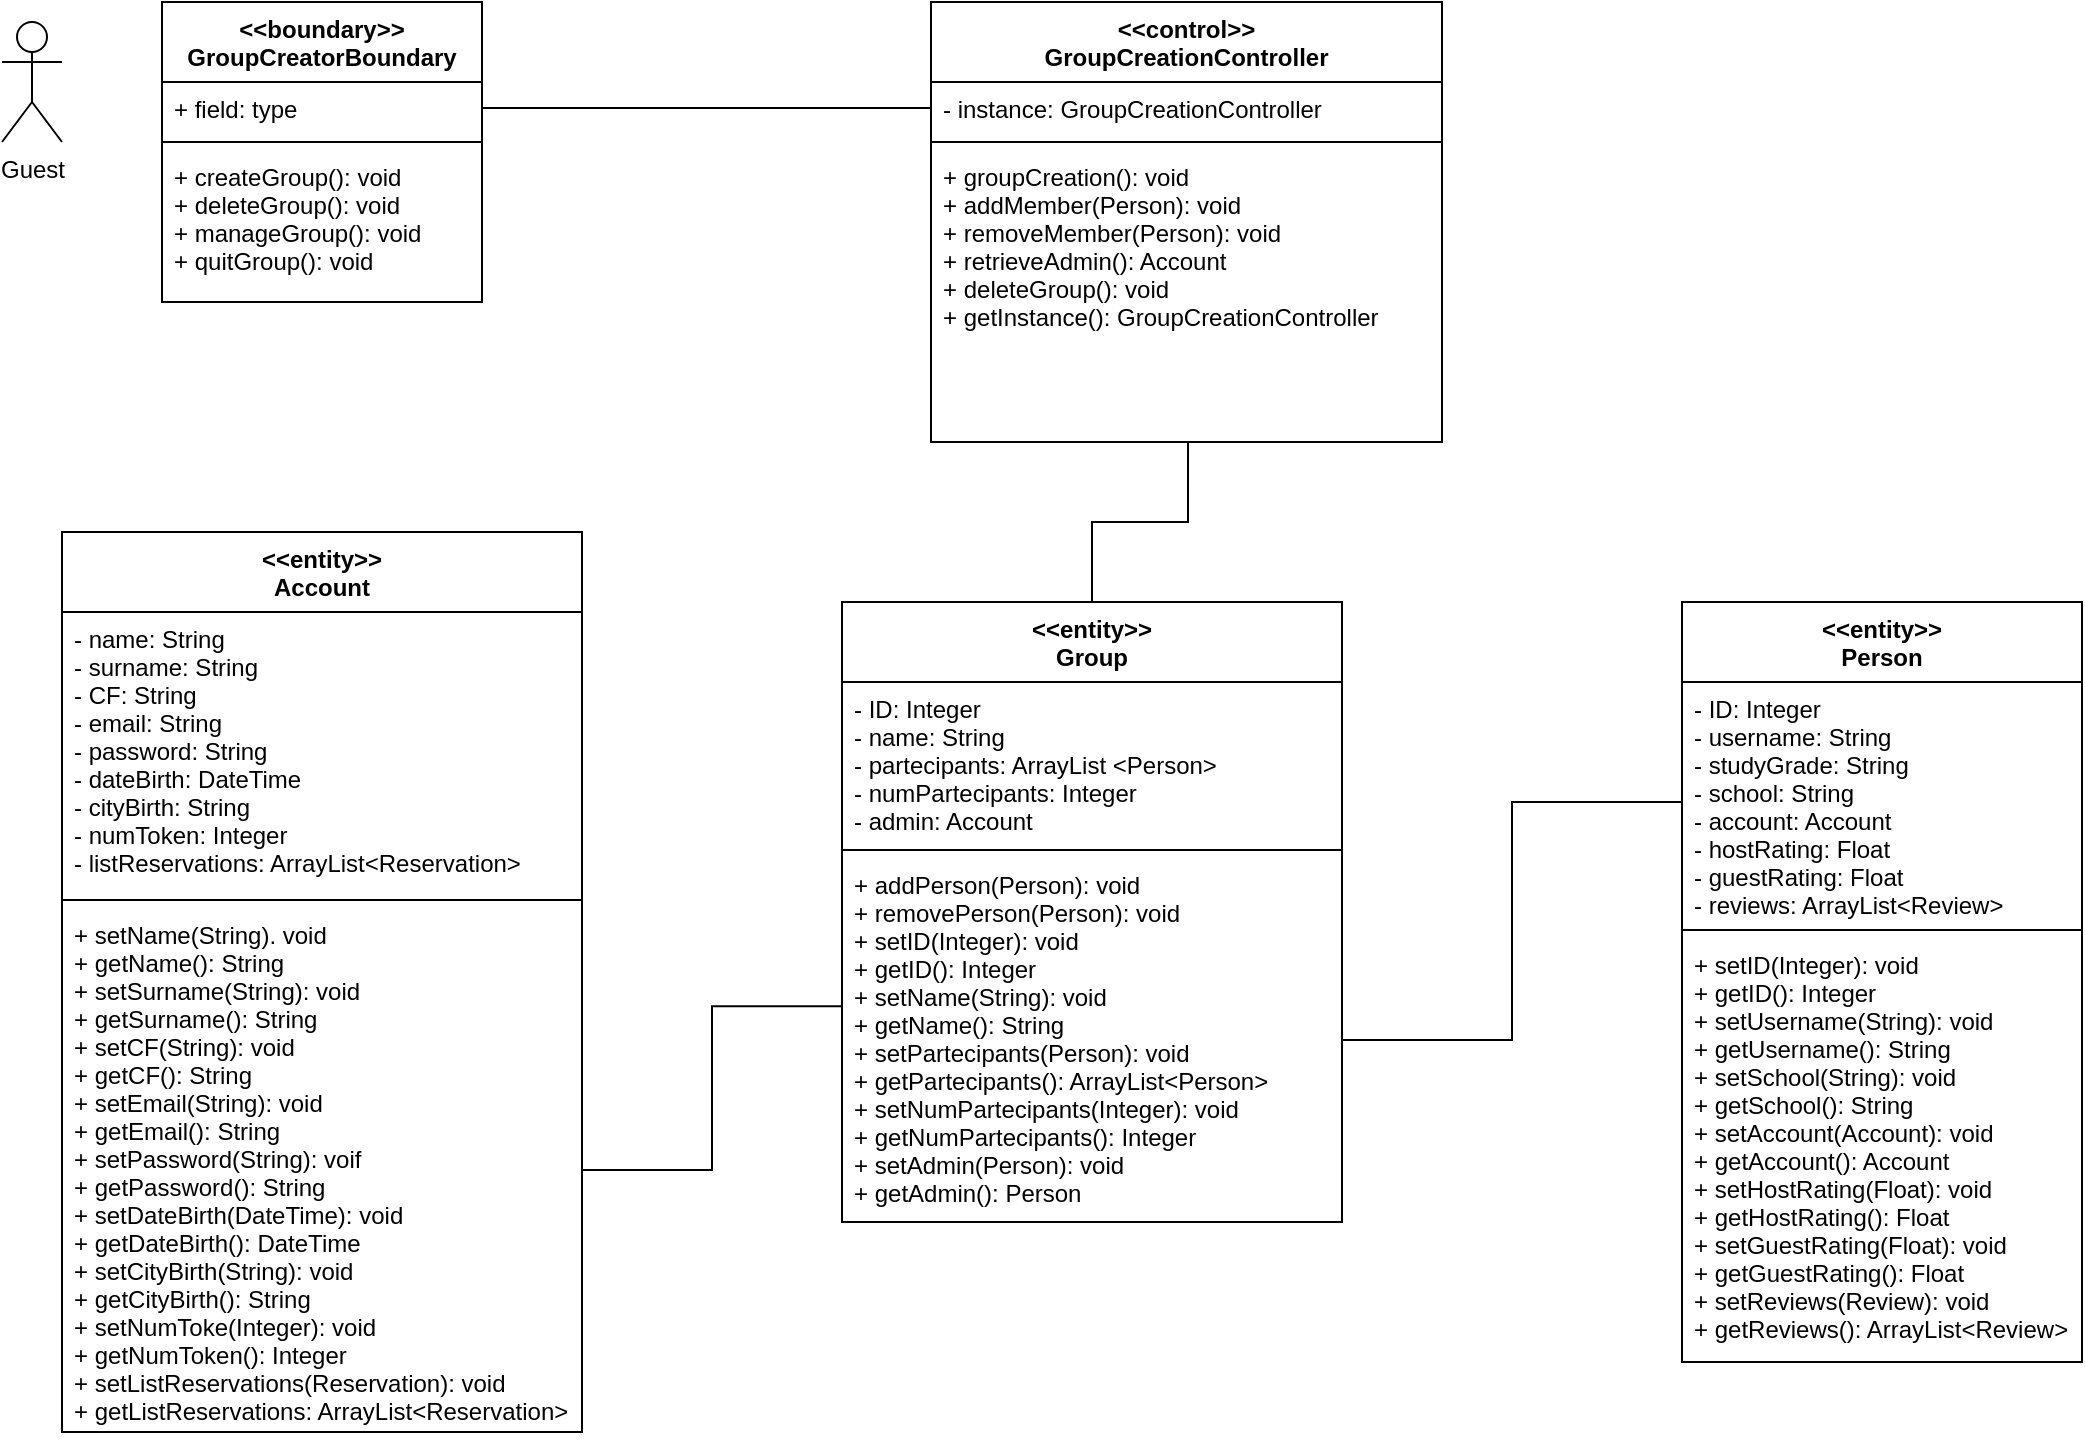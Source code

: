 <mxfile version="14.1.1" type="github">
  <diagram id="Dc7GeFzG-FcH2cuk2T8l" name="Page-1">
    <mxGraphModel dx="1363" dy="761" grid="1" gridSize="10" guides="1" tooltips="1" connect="1" arrows="1" fold="1" page="1" pageScale="1" pageWidth="1169" pageHeight="827" math="0" shadow="0">
      <root>
        <mxCell id="0" />
        <mxCell id="1" parent="0" />
        <mxCell id="rdVfTWeEJSaxkg9jLC8A-1" style="edgeStyle=orthogonalEdgeStyle;rounded=0;orthogonalLoop=1;jettySize=auto;html=1;entryX=0.503;entryY=1;entryDx=0;entryDy=0;entryPerimeter=0;endArrow=none;endFill=0;" parent="1" source="VWFVPysKA0NNUxh5vGem-1" target="VWFVPysKA0NNUxh5vGem-8" edge="1">
          <mxGeometry relative="1" as="geometry" />
        </mxCell>
        <mxCell id="VWFVPysKA0NNUxh5vGem-1" value="&lt;&lt;entity&gt;&gt;&#xa;Group" style="swimlane;fontStyle=1;align=center;verticalAlign=top;childLayout=stackLayout;horizontal=1;startSize=40;horizontalStack=0;resizeParent=1;resizeParentMax=0;resizeLast=0;collapsible=1;marginBottom=0;" parent="1" vertex="1">
          <mxGeometry x="460" y="340" width="250" height="310" as="geometry" />
        </mxCell>
        <mxCell id="VWFVPysKA0NNUxh5vGem-2" value="- ID: Integer&#xa;- name: String&#xa;- partecipants: ArrayList &lt;Person&gt;&#xa;- numPartecipants: Integer&#xa;- admin: Account&#xa;" style="text;strokeColor=none;fillColor=none;align=left;verticalAlign=top;spacingLeft=4;spacingRight=4;overflow=hidden;rotatable=0;points=[[0,0.5],[1,0.5]];portConstraint=eastwest;" parent="VWFVPysKA0NNUxh5vGem-1" vertex="1">
          <mxGeometry y="40" width="250" height="80" as="geometry" />
        </mxCell>
        <mxCell id="VWFVPysKA0NNUxh5vGem-3" value="" style="line;strokeWidth=1;fillColor=none;align=left;verticalAlign=middle;spacingTop=-1;spacingLeft=3;spacingRight=3;rotatable=0;labelPosition=right;points=[];portConstraint=eastwest;" parent="VWFVPysKA0NNUxh5vGem-1" vertex="1">
          <mxGeometry y="120" width="250" height="8" as="geometry" />
        </mxCell>
        <mxCell id="VWFVPysKA0NNUxh5vGem-4" value="+ addPerson(Person): void&#xa;+ removePerson(Person): void&#xa;+ setID(Integer): void&#xa;+ getID(): Integer&#xa;+ setName(String): void&#xa;+ getName(): String&#xa;+ setPartecipants(Person): void&#xa;+ getPartecipants(): ArrayList&lt;Person&gt;&#xa;+ setNumPartecipants(Integer): void&#xa;+ getNumPartecipants(): Integer&#xa;+ setAdmin(Person): void&#xa;+ getAdmin(): Person" style="text;strokeColor=none;fillColor=none;align=left;verticalAlign=top;spacingLeft=4;spacingRight=4;overflow=hidden;rotatable=0;points=[[0,0.5],[1,0.5]];portConstraint=eastwest;" parent="VWFVPysKA0NNUxh5vGem-1" vertex="1">
          <mxGeometry y="128" width="250" height="182" as="geometry" />
        </mxCell>
        <mxCell id="VWFVPysKA0NNUxh5vGem-5" value="&lt;&lt;control&gt;&gt;&#xa;GroupCreationController" style="swimlane;fontStyle=1;align=center;verticalAlign=top;childLayout=stackLayout;horizontal=1;startSize=40;horizontalStack=0;resizeParent=1;resizeParentMax=0;resizeLast=0;collapsible=1;marginBottom=0;" parent="1" vertex="1">
          <mxGeometry x="504.5" y="40" width="255.5" height="220" as="geometry" />
        </mxCell>
        <mxCell id="VWFVPysKA0NNUxh5vGem-6" value="- instance: GroupCreationController" style="text;strokeColor=none;fillColor=none;align=left;verticalAlign=top;spacingLeft=4;spacingRight=4;overflow=hidden;rotatable=0;points=[[0,0.5],[1,0.5]];portConstraint=eastwest;" parent="VWFVPysKA0NNUxh5vGem-5" vertex="1">
          <mxGeometry y="40" width="255.5" height="26" as="geometry" />
        </mxCell>
        <mxCell id="VWFVPysKA0NNUxh5vGem-7" value="" style="line;strokeWidth=1;fillColor=none;align=left;verticalAlign=middle;spacingTop=-1;spacingLeft=3;spacingRight=3;rotatable=0;labelPosition=right;points=[];portConstraint=eastwest;" parent="VWFVPysKA0NNUxh5vGem-5" vertex="1">
          <mxGeometry y="66" width="255.5" height="8" as="geometry" />
        </mxCell>
        <mxCell id="VWFVPysKA0NNUxh5vGem-8" value="+ groupCreation(): void&#xa;+ addMember(Person): void&#xa;+ removeMember(Person): void&#xa;+ retrieveAdmin(): Account&#xa;+ deleteGroup(): void&#xa;+ getInstance(): GroupCreationController" style="text;strokeColor=none;fillColor=none;align=left;verticalAlign=top;spacingLeft=4;spacingRight=4;overflow=hidden;rotatable=0;points=[[0,0.5],[1,0.5]];portConstraint=eastwest;" parent="VWFVPysKA0NNUxh5vGem-5" vertex="1">
          <mxGeometry y="74" width="255.5" height="146" as="geometry" />
        </mxCell>
        <mxCell id="VWFVPysKA0NNUxh5vGem-9" value="&lt;&lt;boundary&gt;&gt;&#xa;GroupCreatorBoundary" style="swimlane;fontStyle=1;align=center;verticalAlign=top;childLayout=stackLayout;horizontal=1;startSize=40;horizontalStack=0;resizeParent=1;resizeParentMax=0;resizeLast=0;collapsible=1;marginBottom=0;" parent="1" vertex="1">
          <mxGeometry x="120" y="40" width="160" height="150" as="geometry" />
        </mxCell>
        <mxCell id="VWFVPysKA0NNUxh5vGem-10" value="+ field: type" style="text;strokeColor=none;fillColor=none;align=left;verticalAlign=top;spacingLeft=4;spacingRight=4;overflow=hidden;rotatable=0;points=[[0,0.5],[1,0.5]];portConstraint=eastwest;" parent="VWFVPysKA0NNUxh5vGem-9" vertex="1">
          <mxGeometry y="40" width="160" height="26" as="geometry" />
        </mxCell>
        <mxCell id="VWFVPysKA0NNUxh5vGem-11" value="" style="line;strokeWidth=1;fillColor=none;align=left;verticalAlign=middle;spacingTop=-1;spacingLeft=3;spacingRight=3;rotatable=0;labelPosition=right;points=[];portConstraint=eastwest;" parent="VWFVPysKA0NNUxh5vGem-9" vertex="1">
          <mxGeometry y="66" width="160" height="8" as="geometry" />
        </mxCell>
        <mxCell id="VWFVPysKA0NNUxh5vGem-12" value="+ createGroup(): void&#xa;+ deleteGroup(): void&#xa;+ manageGroup(): void&#xa;+ quitGroup(): void" style="text;strokeColor=none;fillColor=none;align=left;verticalAlign=top;spacingLeft=4;spacingRight=4;overflow=hidden;rotatable=0;points=[[0,0.5],[1,0.5]];portConstraint=eastwest;" parent="VWFVPysKA0NNUxh5vGem-9" vertex="1">
          <mxGeometry y="74" width="160" height="76" as="geometry" />
        </mxCell>
        <mxCell id="YK3vZ0_wEmMxeU1HKApD-1" value="Guest" style="shape=umlActor;verticalLabelPosition=bottom;verticalAlign=top;html=1;outlineConnect=0;" parent="1" vertex="1">
          <mxGeometry x="40" y="50" width="30" height="60" as="geometry" />
        </mxCell>
        <mxCell id="YK3vZ0_wEmMxeU1HKApD-20" style="edgeStyle=orthogonalEdgeStyle;rounded=0;orthogonalLoop=1;jettySize=auto;html=1;exitX=1;exitY=0.5;exitDx=0;exitDy=0;entryX=0;entryY=0.5;entryDx=0;entryDy=0;endArrow=none;endFill=0;" parent="1" source="VWFVPysKA0NNUxh5vGem-10" target="VWFVPysKA0NNUxh5vGem-6" edge="1">
          <mxGeometry relative="1" as="geometry" />
        </mxCell>
        <mxCell id="rdVfTWeEJSaxkg9jLC8A-6" style="edgeStyle=orthogonalEdgeStyle;rounded=0;orthogonalLoop=1;jettySize=auto;html=1;exitX=0;exitY=0.5;exitDx=0;exitDy=0;endArrow=none;endFill=0;entryX=1;entryY=0.5;entryDx=0;entryDy=0;" parent="1" source="rdVfTWeEJSaxkg9jLC8A-3" target="VWFVPysKA0NNUxh5vGem-4" edge="1">
          <mxGeometry relative="1" as="geometry" />
        </mxCell>
        <mxCell id="rdVfTWeEJSaxkg9jLC8A-2" value="&lt;&lt;entity&gt;&gt;&#xa;Person" style="swimlane;fontStyle=1;align=center;verticalAlign=top;childLayout=stackLayout;horizontal=1;startSize=40;horizontalStack=0;resizeParent=1;resizeParentMax=0;resizeLast=0;collapsible=1;marginBottom=0;" parent="1" vertex="1">
          <mxGeometry x="880" y="340" width="200" height="380" as="geometry" />
        </mxCell>
        <mxCell id="rdVfTWeEJSaxkg9jLC8A-3" value="- ID: Integer&#xa;- username: String&#xa;- studyGrade: String&#xa;- school: String&#xa;- account: Account&#xa;- hostRating: Float&#xa;- guestRating: Float&#xa;- reviews: ArrayList&lt;Review&gt;" style="text;strokeColor=none;fillColor=none;align=left;verticalAlign=top;spacingLeft=4;spacingRight=4;overflow=hidden;rotatable=0;points=[[0,0.5],[1,0.5]];portConstraint=eastwest;" parent="rdVfTWeEJSaxkg9jLC8A-2" vertex="1">
          <mxGeometry y="40" width="200" height="120" as="geometry" />
        </mxCell>
        <mxCell id="rdVfTWeEJSaxkg9jLC8A-4" value="" style="line;strokeWidth=1;fillColor=none;align=left;verticalAlign=middle;spacingTop=-1;spacingLeft=3;spacingRight=3;rotatable=0;labelPosition=right;points=[];portConstraint=eastwest;" parent="rdVfTWeEJSaxkg9jLC8A-2" vertex="1">
          <mxGeometry y="160" width="200" height="8" as="geometry" />
        </mxCell>
        <mxCell id="rdVfTWeEJSaxkg9jLC8A-5" value="+ setID(Integer): void&#xa;+ getID(): Integer&#xa;+ setUsername(String): void&#xa;+ getUsername(): String&#xa;+ setSchool(String): void&#xa;+ getSchool(): String&#xa;+ setAccount(Account): void&#xa;+ getAccount(): Account&#xa;+ setHostRating(Float): void&#xa;+ getHostRating(): Float&#xa;+ setGuestRating(Float): void&#xa;+ getGuestRating(): Float&#xa;+ setReviews(Review): void&#xa;+ getReviews(): ArrayList&lt;Review&gt;" style="text;strokeColor=none;fillColor=none;align=left;verticalAlign=top;spacingLeft=4;spacingRight=4;overflow=hidden;rotatable=0;points=[[0,0.5],[1,0.5]];portConstraint=eastwest;" parent="rdVfTWeEJSaxkg9jLC8A-2" vertex="1">
          <mxGeometry y="168" width="200" height="212" as="geometry" />
        </mxCell>
        <mxCell id="W2uzoLhWWSiFI7DyZBiJ-1" value="&lt;&lt;entity&gt;&gt;&#xa;Account" style="swimlane;fontStyle=1;align=center;verticalAlign=top;childLayout=stackLayout;horizontal=1;startSize=40;horizontalStack=0;resizeParent=1;resizeParentMax=0;resizeLast=0;collapsible=1;marginBottom=0;" vertex="1" parent="1">
          <mxGeometry x="70" y="305" width="260" height="450" as="geometry" />
        </mxCell>
        <mxCell id="W2uzoLhWWSiFI7DyZBiJ-2" value="- name: String&#xa;- surname: String&#xa;- CF: String&#xa;- email: String&#xa;- password: String&#xa;- dateBirth: DateTime&#xa;- cityBirth: String&#xa;- numToken: Integer&#xa;- listReservations: ArrayList&lt;Reservation&gt;" style="text;strokeColor=none;fillColor=none;align=left;verticalAlign=top;spacingLeft=4;spacingRight=4;overflow=hidden;rotatable=0;points=[[0,0.5],[1,0.5]];portConstraint=eastwest;" vertex="1" parent="W2uzoLhWWSiFI7DyZBiJ-1">
          <mxGeometry y="40" width="260" height="140" as="geometry" />
        </mxCell>
        <mxCell id="W2uzoLhWWSiFI7DyZBiJ-3" value="" style="line;strokeWidth=1;fillColor=none;align=left;verticalAlign=middle;spacingTop=-1;spacingLeft=3;spacingRight=3;rotatable=0;labelPosition=right;points=[];portConstraint=eastwest;" vertex="1" parent="W2uzoLhWWSiFI7DyZBiJ-1">
          <mxGeometry y="180" width="260" height="8" as="geometry" />
        </mxCell>
        <mxCell id="W2uzoLhWWSiFI7DyZBiJ-4" value="+ setName(String). void&#xa;+ getName(): String&#xa;+ setSurname(String): void&#xa;+ getSurname(): String&#xa;+ setCF(String): void&#xa;+ getCF(): String&#xa;+ setEmail(String): void&#xa;+ getEmail(): String&#xa;+ setPassword(String): voif&#xa;+ getPassword(): String&#xa;+ setDateBirth(DateTime): void&#xa;+ getDateBirth(): DateTime&#xa;+ setCityBirth(String): void&#xa;+ getCityBirth(): String&#xa;+ setNumToke(Integer): void&#xa;+ getNumToken(): Integer&#xa;+ setListReservations(Reservation): void&#xa;+ getListReservations: ArrayList&lt;Reservation&gt;&#xa;&#xa;" style="text;strokeColor=none;fillColor=none;align=left;verticalAlign=top;spacingLeft=4;spacingRight=4;overflow=hidden;rotatable=0;points=[[0,0.5],[1,0.5]];portConstraint=eastwest;" vertex="1" parent="W2uzoLhWWSiFI7DyZBiJ-1">
          <mxGeometry y="188" width="260" height="262" as="geometry" />
        </mxCell>
        <mxCell id="W2uzoLhWWSiFI7DyZBiJ-17" style="edgeStyle=orthogonalEdgeStyle;rounded=0;orthogonalLoop=1;jettySize=auto;html=1;exitX=1;exitY=0.5;exitDx=0;exitDy=0;entryX=0.002;entryY=0.407;entryDx=0;entryDy=0;entryPerimeter=0;endArrow=none;endFill=0;" edge="1" parent="1" source="W2uzoLhWWSiFI7DyZBiJ-4" target="VWFVPysKA0NNUxh5vGem-4">
          <mxGeometry relative="1" as="geometry" />
        </mxCell>
      </root>
    </mxGraphModel>
  </diagram>
</mxfile>
